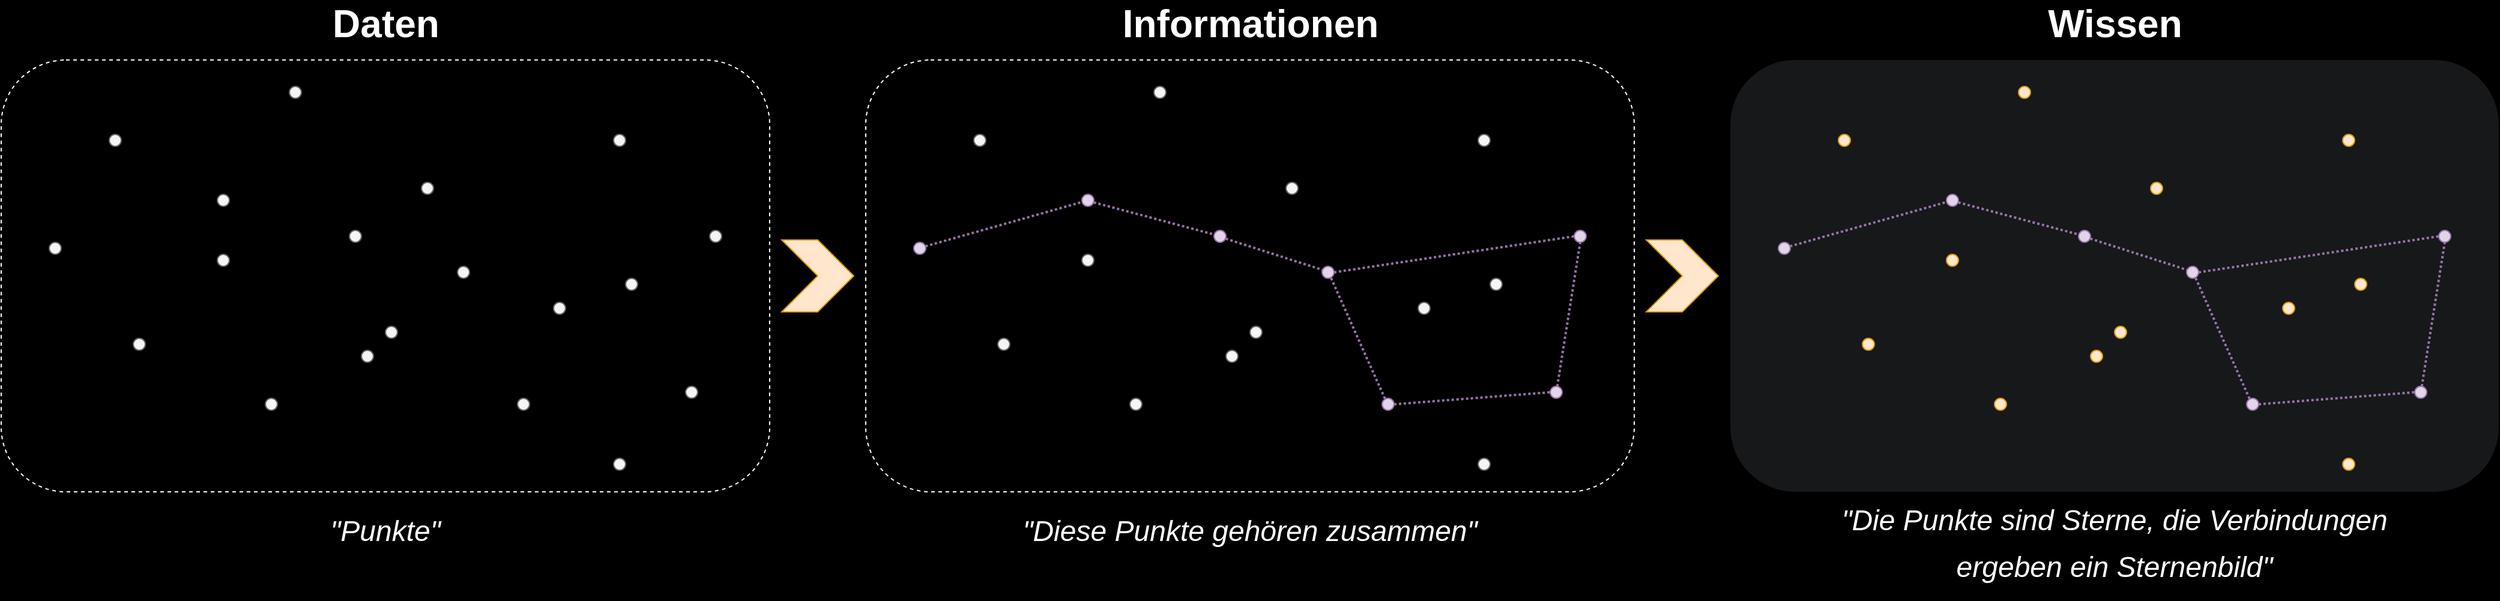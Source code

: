 <mxfile compressed="false" version="14.4.2" type="device">
  <diagram id="cXwhDG5eno2B9CwCT9aL" name="Seite-1">
    <mxGraphModel dx="1917" dy="710" grid="1" gridSize="10" guides="1" tooltips="1" connect="1" arrows="1" fold="1" page="0" pageScale="1" pageWidth="827" pageHeight="1169" background="#000000" math="0" shadow="0">
      <root>
        <mxCell id="0" />
        <mxCell id="1" parent="0" />
        <mxCell id="2AlHZTJsLCXbRx7zKJm5-36" value="" style="rounded=1;whiteSpace=wrap;html=1;strokeWidth=1;fillColor=none;strokeColor=#FFFFFF;dashed=1;" parent="1" vertex="1">
          <mxGeometry x="120" y="120" width="640" height="360" as="geometry" />
        </mxCell>
        <mxCell id="2AlHZTJsLCXbRx7zKJm5-5" value="" style="ellipse;whiteSpace=wrap;html=1;aspect=fixed;strokeWidth=1;fillColor=#e1d5e7;strokeColor=#9673a6;fontColor=#FFFFFF;" parent="1" vertex="1">
          <mxGeometry x="160" y="272" width="10" height="10" as="geometry" />
        </mxCell>
        <mxCell id="2AlHZTJsLCXbRx7zKJm5-7" value="" style="ellipse;whiteSpace=wrap;html=1;aspect=fixed;strokeWidth=1;fillColor=#e1d5e7;strokeColor=#9673a6;fontColor=#FFFFFF;" parent="1" vertex="1">
          <mxGeometry x="300" y="232" width="10" height="10" as="geometry" />
        </mxCell>
        <mxCell id="2AlHZTJsLCXbRx7zKJm5-8" value="" style="ellipse;whiteSpace=wrap;html=1;aspect=fixed;strokeWidth=1;fillColor=#e1d5e7;strokeColor=#9673a6;fontColor=#FFFFFF;" parent="1" vertex="1">
          <mxGeometry x="410" y="262" width="10" height="10" as="geometry" />
        </mxCell>
        <mxCell id="2AlHZTJsLCXbRx7zKJm5-9" value="" style="ellipse;whiteSpace=wrap;html=1;aspect=fixed;strokeWidth=1;fillColor=#e1d5e7;strokeColor=#9673a6;fontColor=#FFFFFF;" parent="1" vertex="1">
          <mxGeometry x="500" y="292" width="10" height="10" as="geometry" />
        </mxCell>
        <mxCell id="2AlHZTJsLCXbRx7zKJm5-10" value="" style="ellipse;whiteSpace=wrap;html=1;aspect=fixed;strokeWidth=1;fillColor=#e1d5e7;strokeColor=#9673a6;fontColor=#FFFFFF;" parent="1" vertex="1">
          <mxGeometry x="710" y="262" width="10" height="10" as="geometry" />
        </mxCell>
        <mxCell id="2AlHZTJsLCXbRx7zKJm5-11" value="" style="ellipse;whiteSpace=wrap;html=1;aspect=fixed;strokeWidth=1;fillColor=#e1d5e7;strokeColor=#9673a6;fontColor=#FFFFFF;" parent="1" vertex="1">
          <mxGeometry x="550" y="402" width="10" height="10" as="geometry" />
        </mxCell>
        <mxCell id="2AlHZTJsLCXbRx7zKJm5-12" value="" style="ellipse;whiteSpace=wrap;html=1;aspect=fixed;strokeWidth=1;fillColor=#e1d5e7;strokeColor=#9673a6;fontColor=#FFFFFF;" parent="1" vertex="1">
          <mxGeometry x="690" y="392" width="10" height="10" as="geometry" />
        </mxCell>
        <mxCell id="2AlHZTJsLCXbRx7zKJm5-13" value="" style="endArrow=none;html=1;exitX=0.97;exitY=0.33;exitDx=0;exitDy=0;entryX=-0.018;entryY=0.651;entryDx=0;entryDy=0;exitPerimeter=0;entryPerimeter=0;strokeWidth=2;dashed=1;dashPattern=1 1;fillColor=#e1d5e7;strokeColor=#9673a6;fontColor=#FFFFFF;" parent="1" source="2AlHZTJsLCXbRx7zKJm5-5" target="2AlHZTJsLCXbRx7zKJm5-7" edge="1">
          <mxGeometry width="50" height="50" relative="1" as="geometry">
            <mxPoint x="190" y="362" as="sourcePoint" />
            <mxPoint x="290" y="273" as="targetPoint" />
          </mxGeometry>
        </mxCell>
        <mxCell id="2AlHZTJsLCXbRx7zKJm5-14" value="" style="endArrow=none;html=1;exitX=0.987;exitY=0.674;exitDx=0;exitDy=0;entryX=0.012;entryY=0.348;entryDx=0;entryDy=0;exitPerimeter=0;entryPerimeter=0;dashed=1;dashPattern=1 1;strokeWidth=2;fillColor=#e1d5e7;strokeColor=#9673a6;fontColor=#FFFFFF;" parent="1" source="2AlHZTJsLCXbRx7zKJm5-7" target="2AlHZTJsLCXbRx7zKJm5-8" edge="1">
          <mxGeometry width="50" height="50" relative="1" as="geometry">
            <mxPoint x="300" y="322" as="sourcePoint" />
            <mxPoint x="350" y="272" as="targetPoint" />
          </mxGeometry>
        </mxCell>
        <mxCell id="2AlHZTJsLCXbRx7zKJm5-15" value="" style="endArrow=none;html=1;entryX=0.035;entryY=0.298;entryDx=0;entryDy=0;exitX=0.981;exitY=0.697;exitDx=0;exitDy=0;exitPerimeter=0;entryPerimeter=0;dashed=1;dashPattern=1 1;strokeWidth=2;fillColor=#e1d5e7;strokeColor=#9673a6;fontColor=#FFFFFF;" parent="1" source="2AlHZTJsLCXbRx7zKJm5-8" target="2AlHZTJsLCXbRx7zKJm5-9" edge="1">
          <mxGeometry width="50" height="50" relative="1" as="geometry">
            <mxPoint x="420" y="332" as="sourcePoint" />
            <mxPoint x="470" y="282" as="targetPoint" />
          </mxGeometry>
        </mxCell>
        <mxCell id="2AlHZTJsLCXbRx7zKJm5-16" value="" style="endArrow=none;html=1;exitX=1;exitY=0.5;exitDx=0;exitDy=0;entryX=0;entryY=0.5;entryDx=0;entryDy=0;dashed=1;dashPattern=1 1;strokeWidth=2;fillColor=#e1d5e7;strokeColor=#9673a6;fontColor=#FFFFFF;" parent="1" source="2AlHZTJsLCXbRx7zKJm5-9" target="2AlHZTJsLCXbRx7zKJm5-10" edge="1">
          <mxGeometry width="50" height="50" relative="1" as="geometry">
            <mxPoint x="570" y="252" as="sourcePoint" />
            <mxPoint x="680" y="282" as="targetPoint" />
          </mxGeometry>
        </mxCell>
        <mxCell id="2AlHZTJsLCXbRx7zKJm5-17" value="" style="endArrow=none;html=1;entryX=0.5;entryY=1;entryDx=0;entryDy=0;exitX=0.588;exitY=0.009;exitDx=0;exitDy=0;exitPerimeter=0;dashed=1;dashPattern=1 1;strokeWidth=2;fillColor=#e1d5e7;strokeColor=#9673a6;fontColor=#FFFFFF;" parent="1" source="2AlHZTJsLCXbRx7zKJm5-12" target="2AlHZTJsLCXbRx7zKJm5-10" edge="1">
          <mxGeometry width="50" height="50" relative="1" as="geometry">
            <mxPoint x="670" y="352" as="sourcePoint" />
            <mxPoint x="720" y="302" as="targetPoint" />
          </mxGeometry>
        </mxCell>
        <mxCell id="2AlHZTJsLCXbRx7zKJm5-18" value="" style="endArrow=none;html=1;exitX=0.239;exitY=0.032;exitDx=0;exitDy=0;exitPerimeter=0;entryX=0.739;entryY=0.952;entryDx=0;entryDy=0;entryPerimeter=0;dashed=1;dashPattern=1 1;strokeWidth=2;fillColor=#e1d5e7;strokeColor=#9673a6;fontColor=#FFFFFF;" parent="1" source="2AlHZTJsLCXbRx7zKJm5-11" target="2AlHZTJsLCXbRx7zKJm5-9" edge="1">
          <mxGeometry width="50" height="50" relative="1" as="geometry">
            <mxPoint x="540" y="392" as="sourcePoint" />
            <mxPoint x="510" y="312" as="targetPoint" />
          </mxGeometry>
        </mxCell>
        <mxCell id="2AlHZTJsLCXbRx7zKJm5-19" value="" style="endArrow=none;html=1;entryX=0;entryY=0.5;entryDx=0;entryDy=0;exitX=1;exitY=0.5;exitDx=0;exitDy=0;dashed=1;dashPattern=1 1;strokeWidth=2;fillColor=#e1d5e7;strokeColor=#9673a6;fontColor=#FFFFFF;" parent="1" source="2AlHZTJsLCXbRx7zKJm5-11" target="2AlHZTJsLCXbRx7zKJm5-12" edge="1">
          <mxGeometry width="50" height="50" relative="1" as="geometry">
            <mxPoint x="570" y="402" as="sourcePoint" />
            <mxPoint x="670" y="402" as="targetPoint" />
          </mxGeometry>
        </mxCell>
        <mxCell id="2AlHZTJsLCXbRx7zKJm5-21" value="" style="ellipse;whiteSpace=wrap;html=1;aspect=fixed;strokeWidth=1;fillColor=#f5f5f5;strokeColor=#666666;fontColor=#FFFFFF;" parent="1" vertex="1">
          <mxGeometry x="580" y="322" width="10" height="10" as="geometry" />
        </mxCell>
        <mxCell id="2AlHZTJsLCXbRx7zKJm5-22" value="" style="ellipse;whiteSpace=wrap;html=1;aspect=fixed;strokeWidth=1;fillColor=#f5f5f5;strokeColor=#666666;fontColor=#FFFFFF;" parent="1" vertex="1">
          <mxGeometry x="360" y="142" width="10" height="10" as="geometry" />
        </mxCell>
        <mxCell id="2AlHZTJsLCXbRx7zKJm5-23" value="" style="ellipse;whiteSpace=wrap;html=1;aspect=fixed;strokeWidth=1;fillColor=#f5f5f5;strokeColor=#666666;fontColor=#FFFFFF;" parent="1" vertex="1">
          <mxGeometry x="300" y="282" width="10" height="10" as="geometry" />
        </mxCell>
        <mxCell id="2AlHZTJsLCXbRx7zKJm5-24" value="" style="ellipse;whiteSpace=wrap;html=1;aspect=fixed;strokeWidth=1;fillColor=#f5f5f5;strokeColor=#666666;fontColor=#FFFFFF;" parent="1" vertex="1">
          <mxGeometry x="230" y="352" width="10" height="10" as="geometry" />
        </mxCell>
        <mxCell id="2AlHZTJsLCXbRx7zKJm5-25" value="" style="ellipse;whiteSpace=wrap;html=1;aspect=fixed;strokeWidth=1;fillColor=#f5f5f5;strokeColor=#666666;fontColor=#FFFFFF;" parent="1" vertex="1">
          <mxGeometry x="470" y="222" width="10" height="10" as="geometry" />
        </mxCell>
        <mxCell id="2AlHZTJsLCXbRx7zKJm5-26" value="" style="ellipse;whiteSpace=wrap;html=1;aspect=fixed;strokeWidth=1;fillColor=#f5f5f5;strokeColor=#666666;fontColor=#FFFFFF;" parent="1" vertex="1">
          <mxGeometry x="630" y="182" width="10" height="10" as="geometry" />
        </mxCell>
        <mxCell id="2AlHZTJsLCXbRx7zKJm5-27" value="" style="ellipse;whiteSpace=wrap;html=1;aspect=fixed;strokeWidth=1;fillColor=#f5f5f5;strokeColor=#666666;fontColor=#FFFFFF;" parent="1" vertex="1">
          <mxGeometry x="210" y="182" width="10" height="10" as="geometry" />
        </mxCell>
        <mxCell id="2AlHZTJsLCXbRx7zKJm5-31" value="" style="ellipse;whiteSpace=wrap;html=1;aspect=fixed;strokeWidth=1;fillColor=#f5f5f5;strokeColor=#666666;fontColor=#FFFFFF;" parent="1" vertex="1">
          <mxGeometry x="340" y="402" width="10" height="10" as="geometry" />
        </mxCell>
        <mxCell id="2AlHZTJsLCXbRx7zKJm5-32" value="" style="ellipse;whiteSpace=wrap;html=1;aspect=fixed;strokeWidth=1;fillColor=#f5f5f5;strokeColor=#666666;fontColor=#FFFFFF;" parent="1" vertex="1">
          <mxGeometry x="440" y="342" width="10" height="10" as="geometry" />
        </mxCell>
        <mxCell id="2AlHZTJsLCXbRx7zKJm5-33" value="" style="ellipse;whiteSpace=wrap;html=1;aspect=fixed;strokeWidth=1;fillColor=#f5f5f5;strokeColor=#666666;fontColor=#FFFFFF;" parent="1" vertex="1">
          <mxGeometry x="420" y="362" width="10" height="10" as="geometry" />
        </mxCell>
        <mxCell id="2AlHZTJsLCXbRx7zKJm5-34" value="" style="ellipse;whiteSpace=wrap;html=1;aspect=fixed;strokeWidth=1;fillColor=#f5f5f5;strokeColor=#666666;fontColor=#FFFFFF;" parent="1" vertex="1">
          <mxGeometry x="630" y="452" width="10" height="10" as="geometry" />
        </mxCell>
        <mxCell id="2AlHZTJsLCXbRx7zKJm5-35" value="" style="ellipse;whiteSpace=wrap;html=1;aspect=fixed;strokeWidth=1;fillColor=#f5f5f5;strokeColor=#666666;fontColor=#FFFFFF;" parent="1" vertex="1">
          <mxGeometry x="640" y="302" width="10" height="10" as="geometry" />
        </mxCell>
        <mxCell id="2AlHZTJsLCXbRx7zKJm5-37" value="" style="rounded=1;whiteSpace=wrap;html=1;strokeWidth=1;fillColor=none;strokeColor=#FFFFFF;dashed=1;" parent="1" vertex="1">
          <mxGeometry x="-600" y="120" width="640" height="360" as="geometry" />
        </mxCell>
        <mxCell id="2AlHZTJsLCXbRx7zKJm5-38" value="" style="ellipse;whiteSpace=wrap;html=1;aspect=fixed;strokeWidth=1;fillColor=#f5f5f5;strokeColor=#666666;fontColor=#FFFFFF;" parent="1" vertex="1">
          <mxGeometry x="-560" y="272" width="10" height="10" as="geometry" />
        </mxCell>
        <mxCell id="2AlHZTJsLCXbRx7zKJm5-39" value="" style="ellipse;whiteSpace=wrap;html=1;aspect=fixed;strokeWidth=1;fillColor=#f5f5f5;strokeColor=#666666;fontColor=#FFFFFF;" parent="1" vertex="1">
          <mxGeometry x="-420" y="232" width="10" height="10" as="geometry" />
        </mxCell>
        <mxCell id="2AlHZTJsLCXbRx7zKJm5-40" value="" style="ellipse;whiteSpace=wrap;html=1;aspect=fixed;strokeWidth=1;fillColor=#f5f5f5;strokeColor=#666666;fontColor=#FFFFFF;" parent="1" vertex="1">
          <mxGeometry x="-310" y="262" width="10" height="10" as="geometry" />
        </mxCell>
        <mxCell id="2AlHZTJsLCXbRx7zKJm5-41" value="" style="ellipse;whiteSpace=wrap;html=1;aspect=fixed;strokeWidth=1;fillColor=#f5f5f5;strokeColor=#666666;fontColor=#FFFFFF;" parent="1" vertex="1">
          <mxGeometry x="-220" y="292" width="10" height="10" as="geometry" />
        </mxCell>
        <mxCell id="2AlHZTJsLCXbRx7zKJm5-42" value="" style="ellipse;whiteSpace=wrap;html=1;aspect=fixed;strokeWidth=1;fillColor=#f5f5f5;strokeColor=#666666;fontColor=#FFFFFF;" parent="1" vertex="1">
          <mxGeometry x="-10" y="262" width="10" height="10" as="geometry" />
        </mxCell>
        <mxCell id="2AlHZTJsLCXbRx7zKJm5-43" value="" style="ellipse;whiteSpace=wrap;html=1;aspect=fixed;strokeWidth=1;fillColor=#f5f5f5;strokeColor=#666666;fontColor=#FFFFFF;" parent="1" vertex="1">
          <mxGeometry x="-170" y="402" width="10" height="10" as="geometry" />
        </mxCell>
        <mxCell id="2AlHZTJsLCXbRx7zKJm5-44" value="" style="ellipse;whiteSpace=wrap;html=1;aspect=fixed;strokeWidth=1;fillColor=#f5f5f5;strokeColor=#666666;fontColor=#FFFFFF;" parent="1" vertex="1">
          <mxGeometry x="-30" y="392" width="10" height="10" as="geometry" />
        </mxCell>
        <mxCell id="2AlHZTJsLCXbRx7zKJm5-52" value="" style="ellipse;whiteSpace=wrap;html=1;aspect=fixed;strokeWidth=1;fillColor=#f5f5f5;strokeColor=#666666;fontColor=#FFFFFF;" parent="1" vertex="1">
          <mxGeometry x="-140" y="322" width="10" height="10" as="geometry" />
        </mxCell>
        <mxCell id="2AlHZTJsLCXbRx7zKJm5-53" value="" style="ellipse;whiteSpace=wrap;html=1;aspect=fixed;strokeWidth=1;fillColor=#f5f5f5;strokeColor=#666666;fontColor=#FFFFFF;" parent="1" vertex="1">
          <mxGeometry x="-360" y="142" width="10" height="10" as="geometry" />
        </mxCell>
        <mxCell id="2AlHZTJsLCXbRx7zKJm5-54" value="" style="ellipse;whiteSpace=wrap;html=1;aspect=fixed;strokeWidth=1;fillColor=#f5f5f5;strokeColor=#666666;fontColor=#FFFFFF;" parent="1" vertex="1">
          <mxGeometry x="-420" y="282" width="10" height="10" as="geometry" />
        </mxCell>
        <mxCell id="2AlHZTJsLCXbRx7zKJm5-55" value="" style="ellipse;whiteSpace=wrap;html=1;aspect=fixed;strokeWidth=1;fillColor=#f5f5f5;strokeColor=#666666;fontColor=#FFFFFF;" parent="1" vertex="1">
          <mxGeometry x="-490" y="352" width="10" height="10" as="geometry" />
        </mxCell>
        <mxCell id="2AlHZTJsLCXbRx7zKJm5-56" value="" style="ellipse;whiteSpace=wrap;html=1;aspect=fixed;strokeWidth=1;fillColor=#f5f5f5;strokeColor=#666666;fontColor=#FFFFFF;" parent="1" vertex="1">
          <mxGeometry x="-250" y="222" width="10" height="10" as="geometry" />
        </mxCell>
        <mxCell id="2AlHZTJsLCXbRx7zKJm5-57" value="" style="ellipse;whiteSpace=wrap;html=1;aspect=fixed;strokeWidth=1;fillColor=#f5f5f5;strokeColor=#666666;fontColor=#FFFFFF;" parent="1" vertex="1">
          <mxGeometry x="-90" y="182" width="10" height="10" as="geometry" />
        </mxCell>
        <mxCell id="2AlHZTJsLCXbRx7zKJm5-58" value="" style="ellipse;whiteSpace=wrap;html=1;aspect=fixed;strokeWidth=1;fillColor=#f5f5f5;strokeColor=#666666;fontColor=#FFFFFF;" parent="1" vertex="1">
          <mxGeometry x="-510" y="182" width="10" height="10" as="geometry" />
        </mxCell>
        <mxCell id="2AlHZTJsLCXbRx7zKJm5-59" value="" style="ellipse;whiteSpace=wrap;html=1;aspect=fixed;strokeWidth=1;fillColor=#f5f5f5;strokeColor=#666666;fontColor=#FFFFFF;" parent="1" vertex="1">
          <mxGeometry x="-380" y="402" width="10" height="10" as="geometry" />
        </mxCell>
        <mxCell id="2AlHZTJsLCXbRx7zKJm5-60" value="" style="ellipse;whiteSpace=wrap;html=1;aspect=fixed;strokeWidth=1;fillColor=#f5f5f5;strokeColor=#666666;fontColor=#FFFFFF;" parent="1" vertex="1">
          <mxGeometry x="-280" y="342" width="10" height="10" as="geometry" />
        </mxCell>
        <mxCell id="2AlHZTJsLCXbRx7zKJm5-61" value="" style="ellipse;whiteSpace=wrap;html=1;aspect=fixed;strokeWidth=1;fillColor=#f5f5f5;strokeColor=#666666;fontColor=#FFFFFF;" parent="1" vertex="1">
          <mxGeometry x="-300" y="362" width="10" height="10" as="geometry" />
        </mxCell>
        <mxCell id="2AlHZTJsLCXbRx7zKJm5-62" value="" style="ellipse;whiteSpace=wrap;html=1;aspect=fixed;strokeWidth=1;fillColor=#f5f5f5;strokeColor=#666666;fontColor=#FFFFFF;" parent="1" vertex="1">
          <mxGeometry x="-90" y="452" width="10" height="10" as="geometry" />
        </mxCell>
        <mxCell id="2AlHZTJsLCXbRx7zKJm5-63" value="" style="ellipse;whiteSpace=wrap;html=1;aspect=fixed;strokeWidth=1;fillColor=#f5f5f5;strokeColor=#666666;fontColor=#FFFFFF;" parent="1" vertex="1">
          <mxGeometry x="-80" y="302" width="10" height="10" as="geometry" />
        </mxCell>
        <mxCell id="2AlHZTJsLCXbRx7zKJm5-64" value="" style="rounded=1;whiteSpace=wrap;html=1;strokeWidth=1;fillColor=#dae8fc;opacity=10;strokeColor=none;" parent="1" vertex="1">
          <mxGeometry x="840" y="120" width="640" height="360" as="geometry" />
        </mxCell>
        <mxCell id="2AlHZTJsLCXbRx7zKJm5-65" value="" style="ellipse;whiteSpace=wrap;html=1;aspect=fixed;strokeWidth=1;fillColor=#e1d5e7;strokeColor=#9673a6;fontColor=#FFFFFF;" parent="1" vertex="1">
          <mxGeometry x="880" y="272" width="10" height="10" as="geometry" />
        </mxCell>
        <mxCell id="2AlHZTJsLCXbRx7zKJm5-66" value="" style="ellipse;whiteSpace=wrap;html=1;aspect=fixed;strokeWidth=1;fillColor=#e1d5e7;strokeColor=#9673a6;fontColor=#FFFFFF;" parent="1" vertex="1">
          <mxGeometry x="1020" y="232" width="10" height="10" as="geometry" />
        </mxCell>
        <mxCell id="2AlHZTJsLCXbRx7zKJm5-67" value="" style="ellipse;whiteSpace=wrap;html=1;aspect=fixed;strokeWidth=1;fillColor=#e1d5e7;strokeColor=#9673a6;fontColor=#FFFFFF;" parent="1" vertex="1">
          <mxGeometry x="1130" y="262" width="10" height="10" as="geometry" />
        </mxCell>
        <mxCell id="2AlHZTJsLCXbRx7zKJm5-68" value="" style="ellipse;whiteSpace=wrap;html=1;aspect=fixed;strokeWidth=1;fillColor=#e1d5e7;strokeColor=#9673a6;fontColor=#FFFFFF;" parent="1" vertex="1">
          <mxGeometry x="1220" y="292" width="10" height="10" as="geometry" />
        </mxCell>
        <mxCell id="2AlHZTJsLCXbRx7zKJm5-69" value="" style="ellipse;whiteSpace=wrap;html=1;aspect=fixed;strokeWidth=1;fillColor=#e1d5e7;strokeColor=#9673a6;fontColor=#FFFFFF;" parent="1" vertex="1">
          <mxGeometry x="1430" y="262" width="10" height="10" as="geometry" />
        </mxCell>
        <mxCell id="2AlHZTJsLCXbRx7zKJm5-70" value="" style="ellipse;whiteSpace=wrap;html=1;aspect=fixed;strokeWidth=1;fillColor=#e1d5e7;strokeColor=#9673a6;fontColor=#FFFFFF;" parent="1" vertex="1">
          <mxGeometry x="1270" y="402" width="10" height="10" as="geometry" />
        </mxCell>
        <mxCell id="2AlHZTJsLCXbRx7zKJm5-71" value="" style="ellipse;whiteSpace=wrap;html=1;aspect=fixed;strokeWidth=1;fillColor=#e1d5e7;strokeColor=#9673a6;fontColor=#FFFFFF;" parent="1" vertex="1">
          <mxGeometry x="1410" y="392" width="10" height="10" as="geometry" />
        </mxCell>
        <mxCell id="2AlHZTJsLCXbRx7zKJm5-72" value="" style="endArrow=none;html=1;exitX=0.97;exitY=0.33;exitDx=0;exitDy=0;entryX=-0.018;entryY=0.651;entryDx=0;entryDy=0;exitPerimeter=0;entryPerimeter=0;strokeWidth=2;dashed=1;dashPattern=1 1;fillColor=#e1d5e7;strokeColor=#9673a6;fontColor=#FFFFFF;" parent="1" source="2AlHZTJsLCXbRx7zKJm5-65" target="2AlHZTJsLCXbRx7zKJm5-66" edge="1">
          <mxGeometry width="50" height="50" relative="1" as="geometry">
            <mxPoint x="910" y="362" as="sourcePoint" />
            <mxPoint x="1010" y="273" as="targetPoint" />
          </mxGeometry>
        </mxCell>
        <mxCell id="2AlHZTJsLCXbRx7zKJm5-73" value="" style="endArrow=none;html=1;exitX=0.987;exitY=0.674;exitDx=0;exitDy=0;entryX=0.012;entryY=0.348;entryDx=0;entryDy=0;exitPerimeter=0;entryPerimeter=0;dashed=1;dashPattern=1 1;strokeWidth=2;fillColor=#e1d5e7;strokeColor=#9673a6;fontColor=#FFFFFF;" parent="1" source="2AlHZTJsLCXbRx7zKJm5-66" target="2AlHZTJsLCXbRx7zKJm5-67" edge="1">
          <mxGeometry width="50" height="50" relative="1" as="geometry">
            <mxPoint x="1020" y="322" as="sourcePoint" />
            <mxPoint x="1070" y="272" as="targetPoint" />
          </mxGeometry>
        </mxCell>
        <mxCell id="2AlHZTJsLCXbRx7zKJm5-74" value="" style="endArrow=none;html=1;entryX=0.035;entryY=0.298;entryDx=0;entryDy=0;exitX=0.981;exitY=0.697;exitDx=0;exitDy=0;exitPerimeter=0;entryPerimeter=0;dashed=1;dashPattern=1 1;strokeWidth=2;fillColor=#e1d5e7;strokeColor=#9673a6;fontColor=#FFFFFF;" parent="1" source="2AlHZTJsLCXbRx7zKJm5-67" target="2AlHZTJsLCXbRx7zKJm5-68" edge="1">
          <mxGeometry width="50" height="50" relative="1" as="geometry">
            <mxPoint x="1140" y="332" as="sourcePoint" />
            <mxPoint x="1190" y="282" as="targetPoint" />
          </mxGeometry>
        </mxCell>
        <mxCell id="2AlHZTJsLCXbRx7zKJm5-75" value="" style="endArrow=none;html=1;exitX=1;exitY=0.5;exitDx=0;exitDy=0;entryX=0;entryY=0.5;entryDx=0;entryDy=0;dashed=1;dashPattern=1 1;strokeWidth=2;fillColor=#e1d5e7;strokeColor=#9673a6;fontColor=#FFFFFF;" parent="1" source="2AlHZTJsLCXbRx7zKJm5-68" target="2AlHZTJsLCXbRx7zKJm5-69" edge="1">
          <mxGeometry width="50" height="50" relative="1" as="geometry">
            <mxPoint x="1290" y="252" as="sourcePoint" />
            <mxPoint x="1400" y="282" as="targetPoint" />
          </mxGeometry>
        </mxCell>
        <mxCell id="2AlHZTJsLCXbRx7zKJm5-76" value="" style="endArrow=none;html=1;entryX=0.5;entryY=1;entryDx=0;entryDy=0;exitX=0.588;exitY=0.009;exitDx=0;exitDy=0;exitPerimeter=0;dashed=1;dashPattern=1 1;strokeWidth=2;fillColor=#e1d5e7;strokeColor=#9673a6;fontColor=#FFFFFF;" parent="1" source="2AlHZTJsLCXbRx7zKJm5-71" target="2AlHZTJsLCXbRx7zKJm5-69" edge="1">
          <mxGeometry width="50" height="50" relative="1" as="geometry">
            <mxPoint x="1390" y="352" as="sourcePoint" />
            <mxPoint x="1440" y="302" as="targetPoint" />
          </mxGeometry>
        </mxCell>
        <mxCell id="2AlHZTJsLCXbRx7zKJm5-77" value="" style="endArrow=none;html=1;exitX=0.239;exitY=0.032;exitDx=0;exitDy=0;exitPerimeter=0;entryX=0.739;entryY=0.952;entryDx=0;entryDy=0;entryPerimeter=0;dashed=1;dashPattern=1 1;strokeWidth=2;fillColor=#e1d5e7;strokeColor=#9673a6;fontColor=#FFFFFF;" parent="1" source="2AlHZTJsLCXbRx7zKJm5-70" target="2AlHZTJsLCXbRx7zKJm5-68" edge="1">
          <mxGeometry width="50" height="50" relative="1" as="geometry">
            <mxPoint x="1260" y="392" as="sourcePoint" />
            <mxPoint x="1230" y="312" as="targetPoint" />
          </mxGeometry>
        </mxCell>
        <mxCell id="2AlHZTJsLCXbRx7zKJm5-78" value="" style="endArrow=none;html=1;entryX=0;entryY=0.5;entryDx=0;entryDy=0;exitX=1;exitY=0.5;exitDx=0;exitDy=0;dashed=1;dashPattern=1 1;strokeWidth=2;fillColor=#e1d5e7;strokeColor=#9673a6;fontColor=#FFFFFF;" parent="1" source="2AlHZTJsLCXbRx7zKJm5-70" target="2AlHZTJsLCXbRx7zKJm5-71" edge="1">
          <mxGeometry width="50" height="50" relative="1" as="geometry">
            <mxPoint x="1290" y="402" as="sourcePoint" />
            <mxPoint x="1390" y="402" as="targetPoint" />
          </mxGeometry>
        </mxCell>
        <mxCell id="2AlHZTJsLCXbRx7zKJm5-79" value="" style="ellipse;whiteSpace=wrap;html=1;aspect=fixed;strokeWidth=1;fillColor=#ffe6cc;strokeColor=#d79b00;fontColor=#FFFFFF;" parent="1" vertex="1">
          <mxGeometry x="1300" y="322" width="10" height="10" as="geometry" />
        </mxCell>
        <mxCell id="2AlHZTJsLCXbRx7zKJm5-80" value="" style="ellipse;whiteSpace=wrap;html=1;aspect=fixed;strokeWidth=1;fillColor=#ffe6cc;strokeColor=#d79b00;fontColor=#FFFFFF;" parent="1" vertex="1">
          <mxGeometry x="1080" y="142" width="10" height="10" as="geometry" />
        </mxCell>
        <mxCell id="2AlHZTJsLCXbRx7zKJm5-81" value="" style="ellipse;whiteSpace=wrap;html=1;aspect=fixed;strokeWidth=1;fillColor=#ffe6cc;strokeColor=#d79b00;fontColor=#FFFFFF;" parent="1" vertex="1">
          <mxGeometry x="1020" y="282" width="10" height="10" as="geometry" />
        </mxCell>
        <mxCell id="2AlHZTJsLCXbRx7zKJm5-82" value="" style="ellipse;whiteSpace=wrap;html=1;aspect=fixed;strokeWidth=1;fillColor=#ffe6cc;strokeColor=#d79b00;fontColor=#FFFFFF;" parent="1" vertex="1">
          <mxGeometry x="950" y="352" width="10" height="10" as="geometry" />
        </mxCell>
        <mxCell id="2AlHZTJsLCXbRx7zKJm5-83" value="" style="ellipse;whiteSpace=wrap;html=1;aspect=fixed;strokeWidth=1;fillColor=#ffe6cc;strokeColor=#d79b00;fontColor=#FFFFFF;" parent="1" vertex="1">
          <mxGeometry x="1190" y="222" width="10" height="10" as="geometry" />
        </mxCell>
        <mxCell id="2AlHZTJsLCXbRx7zKJm5-84" value="" style="ellipse;whiteSpace=wrap;html=1;aspect=fixed;strokeWidth=1;fillColor=#ffe6cc;strokeColor=#d79b00;fontColor=#FFFFFF;" parent="1" vertex="1">
          <mxGeometry x="1350" y="182" width="10" height="10" as="geometry" />
        </mxCell>
        <mxCell id="2AlHZTJsLCXbRx7zKJm5-85" value="" style="ellipse;whiteSpace=wrap;html=1;aspect=fixed;strokeWidth=1;fillColor=#ffe6cc;strokeColor=#d79b00;fontColor=#FFFFFF;" parent="1" vertex="1">
          <mxGeometry x="930" y="182" width="10" height="10" as="geometry" />
        </mxCell>
        <mxCell id="2AlHZTJsLCXbRx7zKJm5-86" value="" style="ellipse;whiteSpace=wrap;html=1;aspect=fixed;strokeWidth=1;fillColor=#ffe6cc;strokeColor=#d79b00;fontColor=#FFFFFF;" parent="1" vertex="1">
          <mxGeometry x="1060" y="402" width="10" height="10" as="geometry" />
        </mxCell>
        <mxCell id="2AlHZTJsLCXbRx7zKJm5-87" value="" style="ellipse;whiteSpace=wrap;html=1;aspect=fixed;strokeWidth=1;fillColor=#ffe6cc;strokeColor=#d79b00;fontColor=#FFFFFF;" parent="1" vertex="1">
          <mxGeometry x="1160" y="342" width="10" height="10" as="geometry" />
        </mxCell>
        <mxCell id="2AlHZTJsLCXbRx7zKJm5-88" value="" style="ellipse;whiteSpace=wrap;html=1;aspect=fixed;strokeWidth=1;fillColor=#ffe6cc;strokeColor=#d79b00;fontColor=#FFFFFF;" parent="1" vertex="1">
          <mxGeometry x="1140" y="362" width="10" height="10" as="geometry" />
        </mxCell>
        <mxCell id="2AlHZTJsLCXbRx7zKJm5-89" value="" style="ellipse;whiteSpace=wrap;html=1;aspect=fixed;strokeWidth=1;fillColor=#ffe6cc;strokeColor=#d79b00;fontColor=#FFFFFF;" parent="1" vertex="1">
          <mxGeometry x="1350" y="452" width="10" height="10" as="geometry" />
        </mxCell>
        <mxCell id="2AlHZTJsLCXbRx7zKJm5-90" value="" style="ellipse;whiteSpace=wrap;html=1;aspect=fixed;strokeWidth=1;fillColor=#ffe6cc;strokeColor=#d79b00;fontColor=#FFFFFF;" parent="1" vertex="1">
          <mxGeometry x="1360" y="302" width="10" height="10" as="geometry" />
        </mxCell>
        <mxCell id="2AlHZTJsLCXbRx7zKJm5-92" value="" style="html=1;shadow=0;dashed=0;align=center;verticalAlign=middle;shape=mxgraph.arrows2.arrow;dy=0;dx=30;notch=30;strokeWidth=1;fillColor=#ffe6cc;strokeColor=#d79b00;" parent="1" vertex="1">
          <mxGeometry x="50" y="270" width="60" height="60" as="geometry" />
        </mxCell>
        <mxCell id="2AlHZTJsLCXbRx7zKJm5-93" value="" style="html=1;shadow=0;dashed=0;align=center;verticalAlign=middle;shape=mxgraph.arrows2.arrow;dy=0;dx=30;notch=30;strokeWidth=1;fillColor=#ffe6cc;strokeColor=#d79b00;" parent="1" vertex="1">
          <mxGeometry x="770" y="270" width="60" height="60" as="geometry" />
        </mxCell>
        <mxCell id="2AlHZTJsLCXbRx7zKJm5-94" value="Daten" style="text;strokeColor=none;fillColor=none;html=1;fontSize=32;fontStyle=1;verticalAlign=middle;align=center;fontColor=#FFFFFF;" parent="1" vertex="1">
          <mxGeometry x="-330" y="70" width="100" height="40" as="geometry" />
        </mxCell>
        <mxCell id="2AlHZTJsLCXbRx7zKJm5-95" value="Informationen" style="text;strokeColor=none;fillColor=none;html=1;fontSize=32;fontStyle=1;verticalAlign=middle;align=center;fontColor=#FFFFFF;" parent="1" vertex="1">
          <mxGeometry x="390" y="70" width="100" height="40" as="geometry" />
        </mxCell>
        <mxCell id="2AlHZTJsLCXbRx7zKJm5-96" value="Wissen" style="text;strokeColor=none;fillColor=none;html=1;fontSize=32;fontStyle=1;verticalAlign=middle;align=center;fontColor=#FFFFFF;" parent="1" vertex="1">
          <mxGeometry x="1110" y="70" width="100" height="40" as="geometry" />
        </mxCell>
        <mxCell id="2AlHZTJsLCXbRx7zKJm5-98" value="&lt;i&gt;&lt;font style=&quot;font-size: 24px&quot;&gt;&quot;Punkte&quot;&lt;/font&gt;&lt;/i&gt;" style="text;html=1;strokeColor=none;fillColor=none;align=center;verticalAlign=middle;whiteSpace=wrap;rounded=0;fontSize=32;fontColor=#FFFFFF;" parent="1" vertex="1">
          <mxGeometry x="-300" y="500" width="40" height="20" as="geometry" />
        </mxCell>
        <mxCell id="2AlHZTJsLCXbRx7zKJm5-99" value="&lt;i&gt;&lt;font style=&quot;font-size: 24px&quot;&gt;&quot;Diese Punkte gehören zusammen&quot;&lt;/font&gt;&lt;/i&gt;" style="text;html=1;strokeColor=none;fillColor=none;align=center;verticalAlign=middle;whiteSpace=wrap;rounded=0;fontSize=32;fontColor=#FFFFFF;" parent="1" vertex="1">
          <mxGeometry x="240" y="500" width="400" height="20" as="geometry" />
        </mxCell>
        <mxCell id="2AlHZTJsLCXbRx7zKJm5-100" value="&lt;i&gt;&lt;font style=&quot;font-size: 24px&quot;&gt;&quot;Die Punkte sind Sterne, die Verbindungen ergeben ein Sternenbild&quot;&lt;/font&gt;&lt;/i&gt;" style="text;html=1;strokeColor=none;fillColor=none;align=center;verticalAlign=middle;whiteSpace=wrap;rounded=0;fontSize=32;fontColor=#FFFFFF;" parent="1" vertex="1">
          <mxGeometry x="890" y="470" width="540" height="100" as="geometry" />
        </mxCell>
      </root>
    </mxGraphModel>
  </diagram>
</mxfile>
